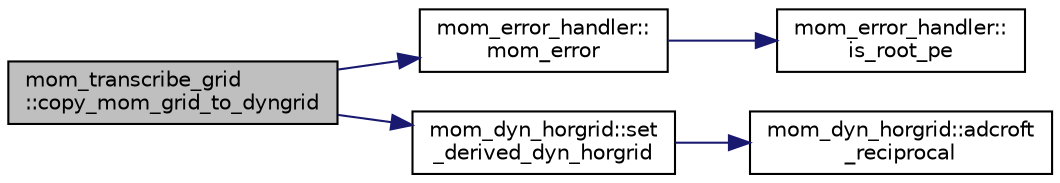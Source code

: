 digraph "mom_transcribe_grid::copy_mom_grid_to_dyngrid"
{
 // INTERACTIVE_SVG=YES
 // LATEX_PDF_SIZE
  edge [fontname="Helvetica",fontsize="10",labelfontname="Helvetica",labelfontsize="10"];
  node [fontname="Helvetica",fontsize="10",shape=record];
  rankdir="LR";
  Node1 [label="mom_transcribe_grid\l::copy_mom_grid_to_dyngrid",height=0.2,width=0.4,color="black", fillcolor="grey75", style="filled", fontcolor="black",tooltip="Copies information from an ocean_grid_type into a dynamic (shared) horizontal grid type."];
  Node1 -> Node2 [color="midnightblue",fontsize="10",style="solid",fontname="Helvetica"];
  Node2 [label="mom_error_handler::\lmom_error",height=0.2,width=0.4,color="black", fillcolor="white", style="filled",URL="$namespacemom__error__handler.html#a460cfb79a06c29fc249952c2a3710d67",tooltip="This provides a convenient interface for writing an mpp_error message with run-time filter based on a..."];
  Node2 -> Node3 [color="midnightblue",fontsize="10",style="solid",fontname="Helvetica"];
  Node3 [label="mom_error_handler::\lis_root_pe",height=0.2,width=0.4,color="black", fillcolor="white", style="filled",URL="$namespacemom__error__handler.html#ad5f00a53059c72fe2332d1436c80ca71",tooltip="This returns .true. if the current PE is the root PE."];
  Node1 -> Node4 [color="midnightblue",fontsize="10",style="solid",fontname="Helvetica"];
  Node4 [label="mom_dyn_horgrid::set\l_derived_dyn_horgrid",height=0.2,width=0.4,color="black", fillcolor="white", style="filled",URL="$namespacemom__dyn__horgrid.html#aefa448039e24b26fe06f9251848b6aac",tooltip="set_derived_dyn_horgrid calculates metric terms that are derived from other metrics."];
  Node4 -> Node5 [color="midnightblue",fontsize="10",style="solid",fontname="Helvetica"];
  Node5 [label="mom_dyn_horgrid::adcroft\l_reciprocal",height=0.2,width=0.4,color="black", fillcolor="white", style="filled",URL="$namespacemom__dyn__horgrid.html#aa6579f50769698067defbc3c676e0191",tooltip="Adcroft_reciprocal(x) = 1/x for |x|>0 or 0 for x=0."];
}
